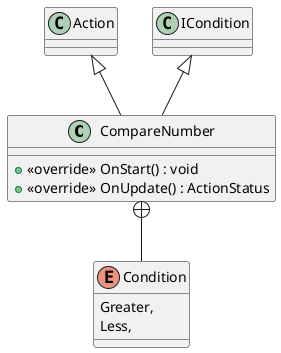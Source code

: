 @startuml
class CompareNumber {
    + <<override>> OnStart() : void
    + <<override>> OnUpdate() : ActionStatus
}
enum Condition {
    Greater,
    Less,
}
Action <|-- CompareNumber
ICondition <|-- CompareNumber
CompareNumber +-- Condition
@enduml

